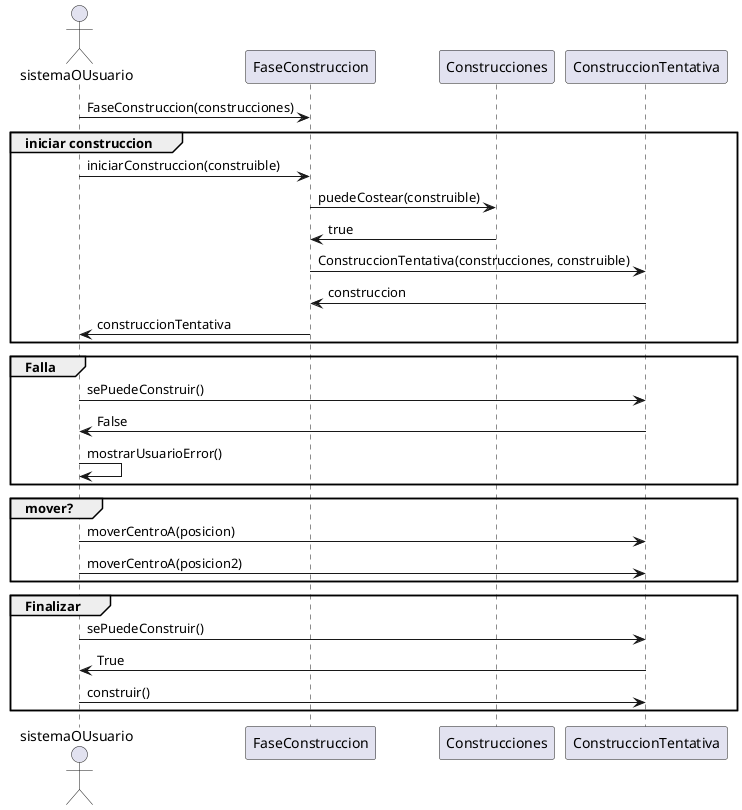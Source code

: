 @startuml

Actor sistemaOUsuario as sis

sis -> FaseConstruccion : FaseConstruccion(construcciones)

group iniciar construccion
sis-> FaseConstruccion: iniciarConstruccion(construible)
FaseConstruccion -> Construcciones: puedeCostear(construible)
Construcciones -> FaseConstruccion : true
FaseConstruccion -> ConstruccionTentativa: ConstruccionTentativa(construcciones, construible)
ConstruccionTentativa->  FaseConstruccion: construccion
FaseConstruccion -> sis: construccionTentativa
end

group Falla
sis -> ConstruccionTentativa: sePuedeConstruir()
ConstruccionTentativa-> sis : False
sis -> sis : mostrarUsuarioError()
end group


group mover?
sis -> ConstruccionTentativa : moverCentroA(posicion)
sis -> ConstruccionTentativa : moverCentroA(posicion2)
end group

group Finalizar
sis -> ConstruccionTentativa: sePuedeConstruir()
ConstruccionTentativa-> sis : True
sis -> ConstruccionTentativa: construir()
end group


@enduml